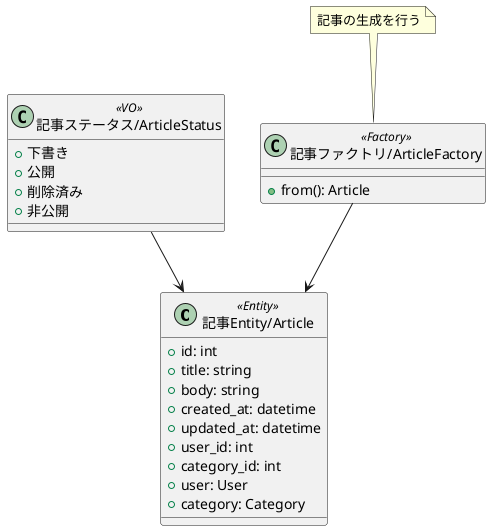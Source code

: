 @startuml

class 記事 as "記事Entity/Article" << Entity >>{
    + id: int
    + title: string
    + body: string
    + created_at: datetime
    + updated_at: datetime
    + user_id: int
    + category_id: int
    + user: User
    + category: Category
}

class 記事ステータス as "記事ステータス/ArticleStatus" << VO >> {
    + 下書き
    + 公開
    + 削除済み
    + 非公開
}

class 記事ファクトリ as "記事ファクトリ/ArticleFactory" << Factory >> {
    + from(): Article
}
note top of 記事ファクトリ
    記事の生成を行う
end note

記事ステータス --> 記事
記事ファクトリ --> 記事

@enduml
